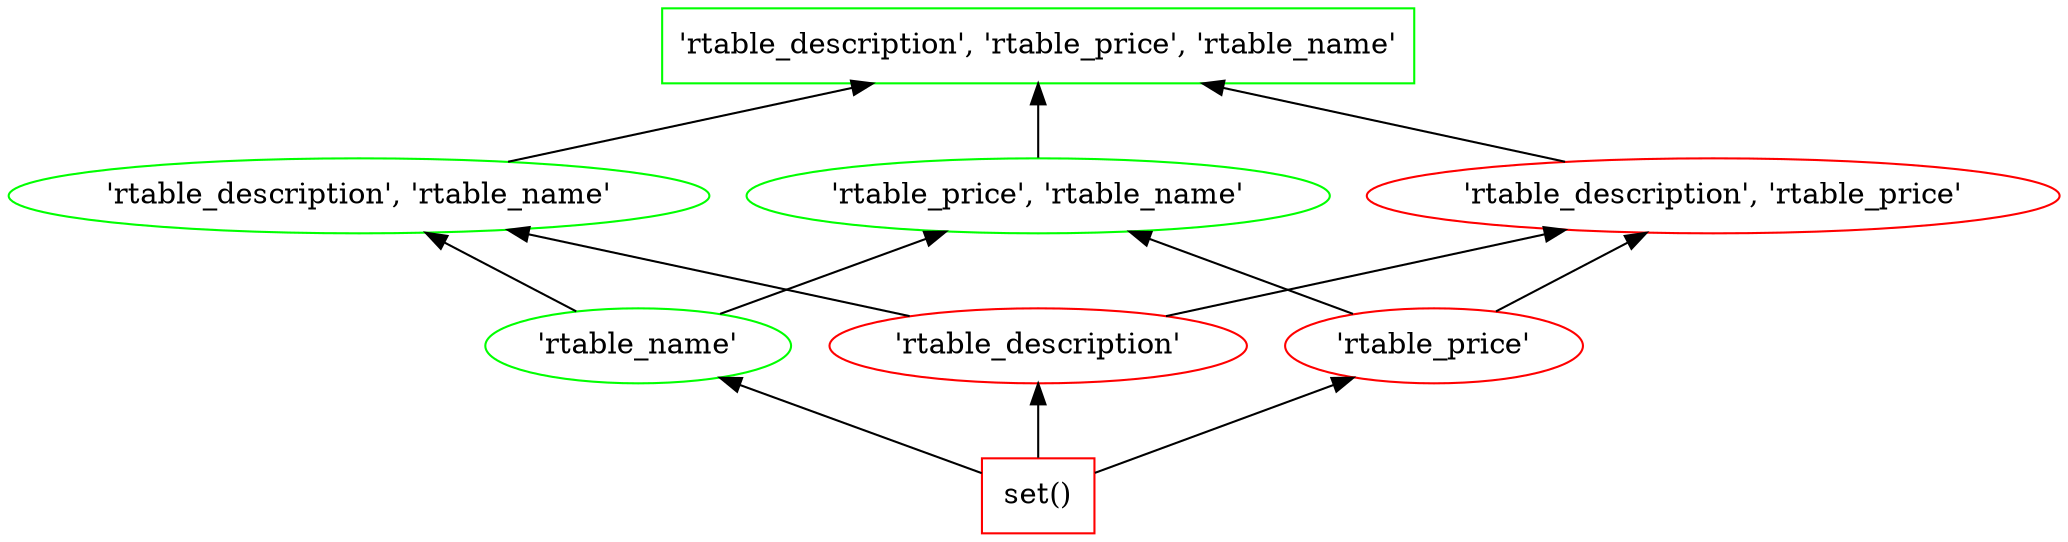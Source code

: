 digraph G {
splines="line"
rankdir=BT
"'rtable_description', 'rtable_price', 'rtable_name'" [shape=box];
"set()" [shape=box];
"set()" [color=red];
"set()" -> "'rtable_name'";
"set()" -> "'rtable_description'";
"set()" -> "'rtable_price'";
"'rtable_name'" [color=green];
"'rtable_name'" -> "'rtable_description', 'rtable_name'";
"'rtable_name'" -> "'rtable_price', 'rtable_name'";
"'rtable_description'" [color=red];
"'rtable_description'" -> "'rtable_description', 'rtable_name'";
"'rtable_description'" -> "'rtable_description', 'rtable_price'";
"'rtable_price'" [color=red];
"'rtable_price'" -> "'rtable_price', 'rtable_name'";
"'rtable_price'" -> "'rtable_description', 'rtable_price'";
"'rtable_description', 'rtable_name'" [color=green];
"'rtable_description', 'rtable_name'" -> "'rtable_description', 'rtable_price', 'rtable_name'";
"'rtable_price', 'rtable_name'" [color=green];
"'rtable_price', 'rtable_name'" -> "'rtable_description', 'rtable_price', 'rtable_name'";
"'rtable_description', 'rtable_price'" [color=red];
"'rtable_description', 'rtable_price'" -> "'rtable_description', 'rtable_price', 'rtable_name'";
"'rtable_description', 'rtable_price', 'rtable_name'" [color=green];
}